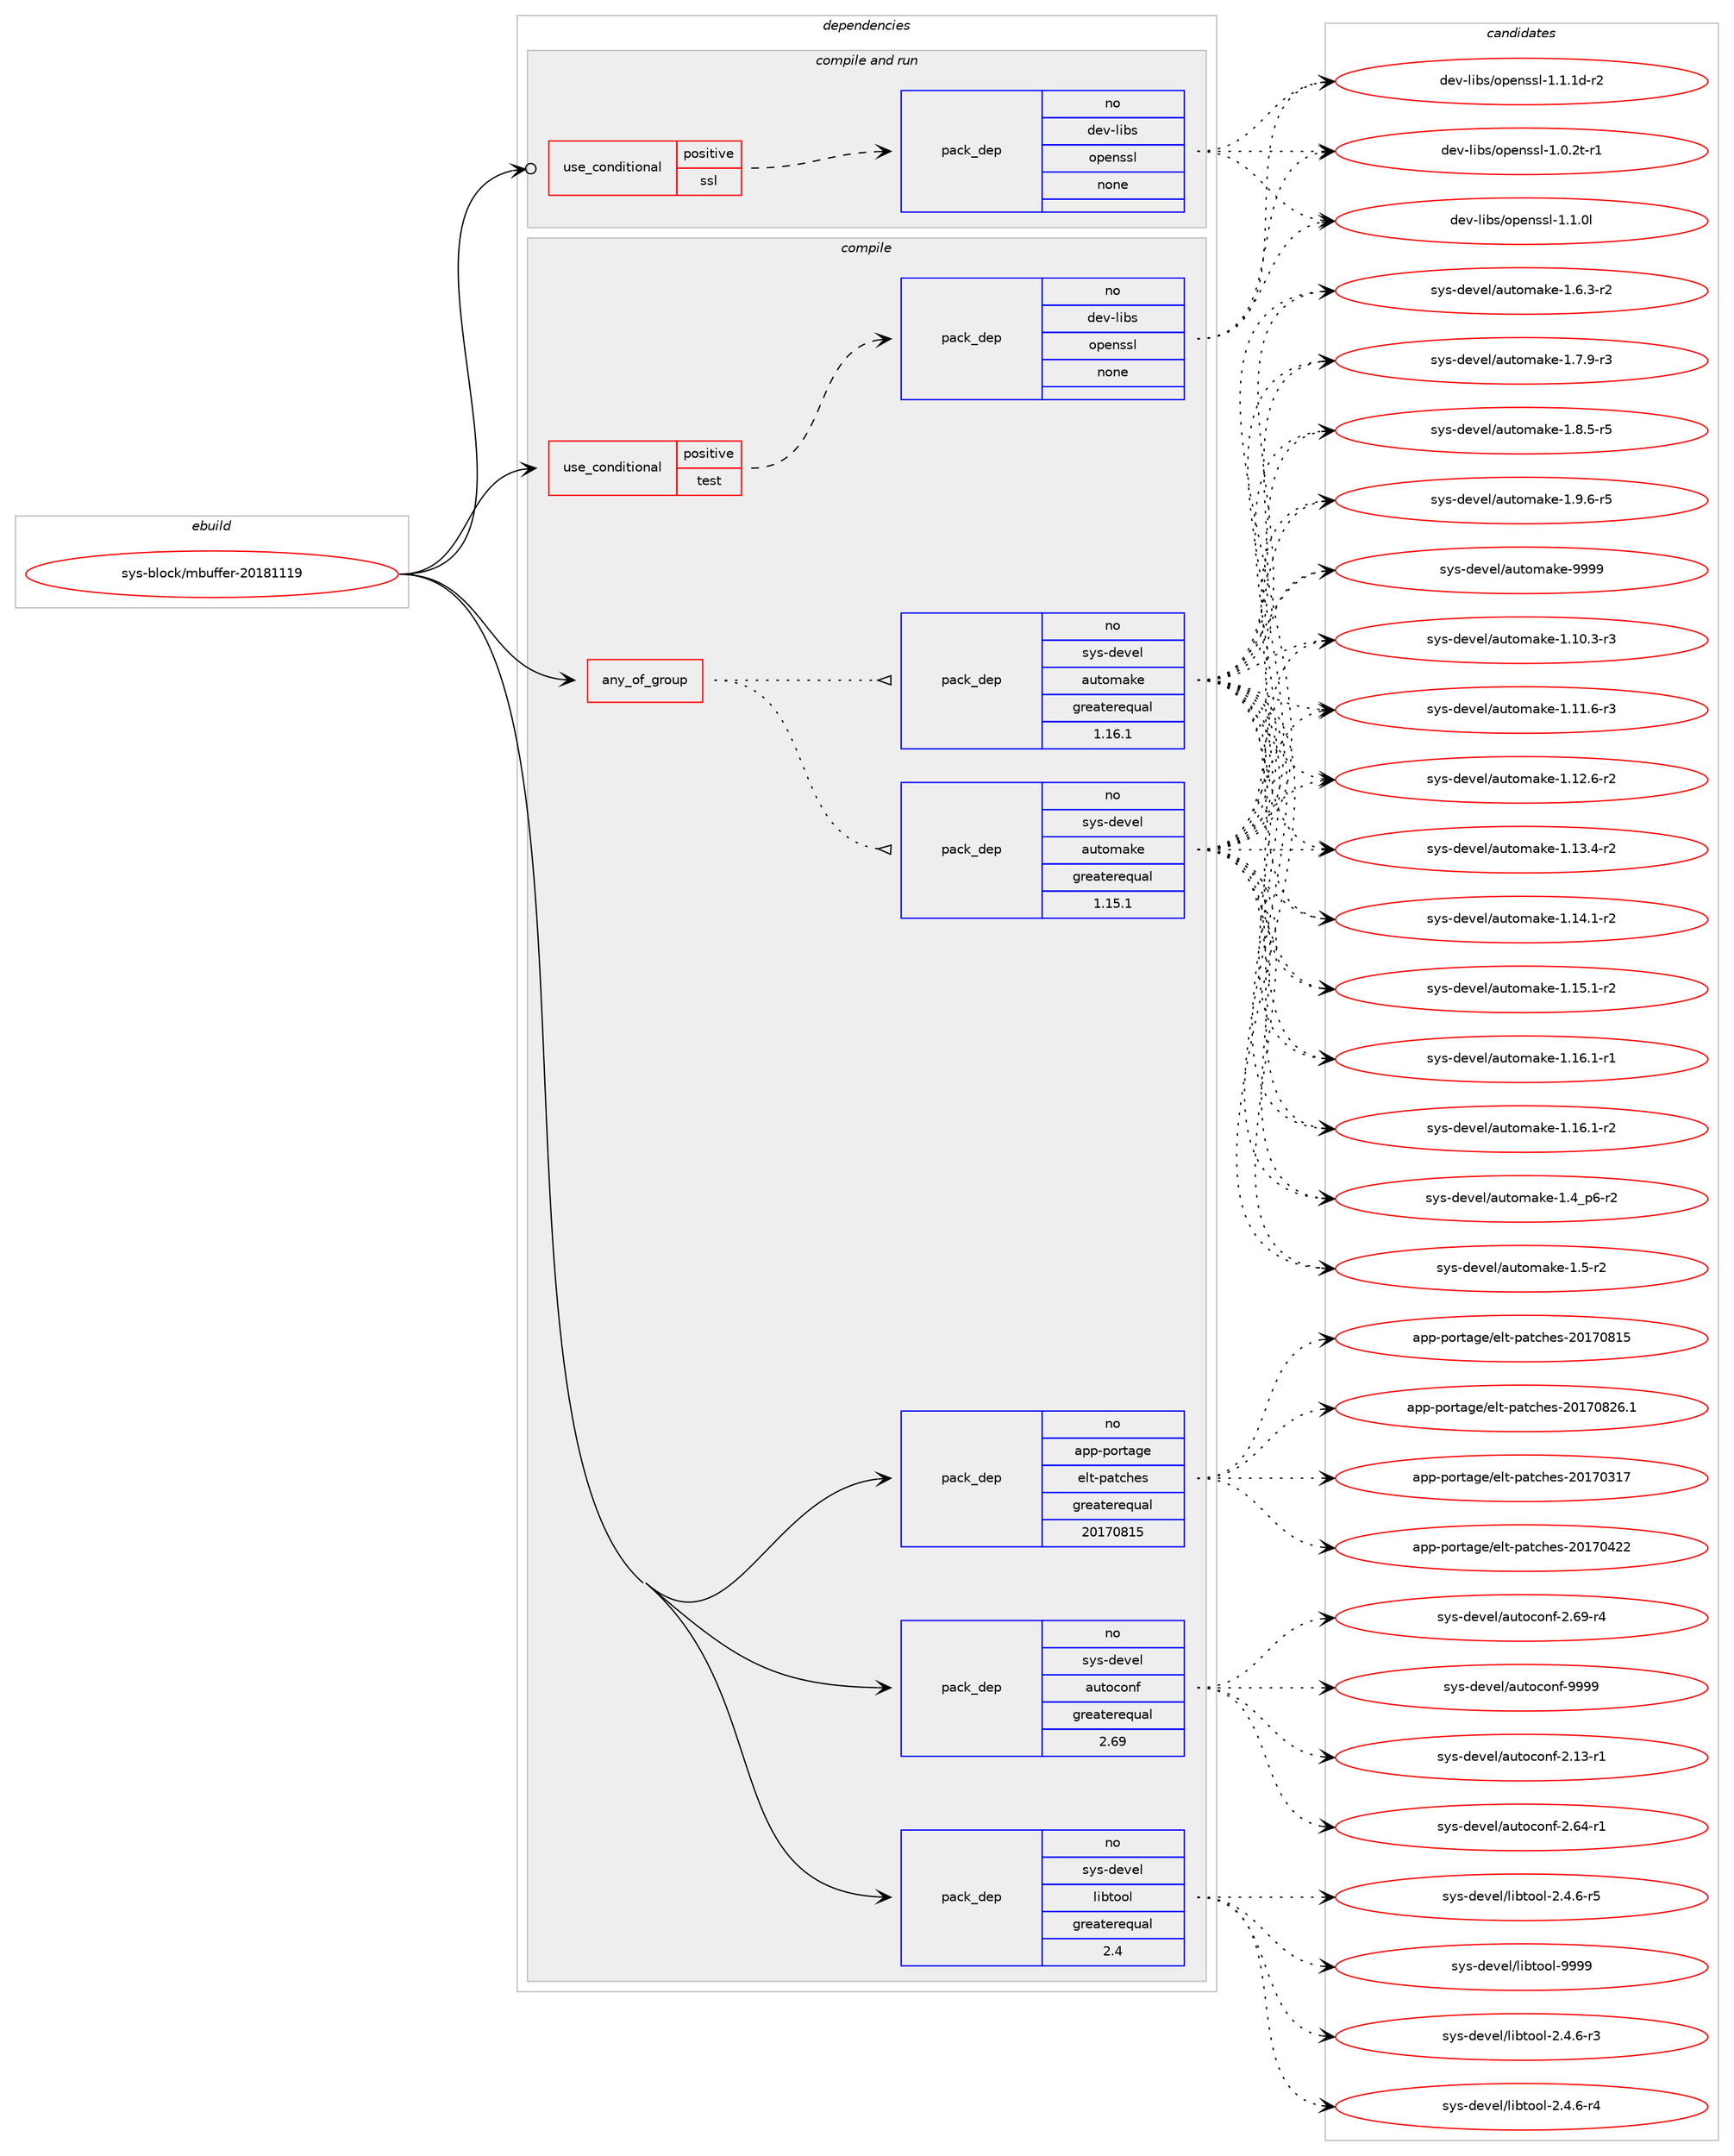 digraph prolog {

# *************
# Graph options
# *************

newrank=true;
concentrate=true;
compound=true;
graph [rankdir=LR,fontname=Helvetica,fontsize=10,ranksep=1.5];#, ranksep=2.5, nodesep=0.2];
edge  [arrowhead=vee];
node  [fontname=Helvetica,fontsize=10];

# **********
# The ebuild
# **********

subgraph cluster_leftcol {
color=gray;
rank=same;
label=<<i>ebuild</i>>;
id [label="sys-block/mbuffer-20181119", color=red, width=4, href="../sys-block/mbuffer-20181119.svg"];
}

# ****************
# The dependencies
# ****************

subgraph cluster_midcol {
color=gray;
label=<<i>dependencies</i>>;
subgraph cluster_compile {
fillcolor="#eeeeee";
style=filled;
label=<<i>compile</i>>;
subgraph any14921 {
dependency881173 [label=<<TABLE BORDER="0" CELLBORDER="1" CELLSPACING="0" CELLPADDING="4"><TR><TD CELLPADDING="10">any_of_group</TD></TR></TABLE>>, shape=none, color=red];subgraph pack653458 {
dependency881174 [label=<<TABLE BORDER="0" CELLBORDER="1" CELLSPACING="0" CELLPADDING="4" WIDTH="220"><TR><TD ROWSPAN="6" CELLPADDING="30">pack_dep</TD></TR><TR><TD WIDTH="110">no</TD></TR><TR><TD>sys-devel</TD></TR><TR><TD>automake</TD></TR><TR><TD>greaterequal</TD></TR><TR><TD>1.16.1</TD></TR></TABLE>>, shape=none, color=blue];
}
dependency881173:e -> dependency881174:w [weight=20,style="dotted",arrowhead="oinv"];
subgraph pack653459 {
dependency881175 [label=<<TABLE BORDER="0" CELLBORDER="1" CELLSPACING="0" CELLPADDING="4" WIDTH="220"><TR><TD ROWSPAN="6" CELLPADDING="30">pack_dep</TD></TR><TR><TD WIDTH="110">no</TD></TR><TR><TD>sys-devel</TD></TR><TR><TD>automake</TD></TR><TR><TD>greaterequal</TD></TR><TR><TD>1.15.1</TD></TR></TABLE>>, shape=none, color=blue];
}
dependency881173:e -> dependency881175:w [weight=20,style="dotted",arrowhead="oinv"];
}
id:e -> dependency881173:w [weight=20,style="solid",arrowhead="vee"];
subgraph cond212271 {
dependency881176 [label=<<TABLE BORDER="0" CELLBORDER="1" CELLSPACING="0" CELLPADDING="4"><TR><TD ROWSPAN="3" CELLPADDING="10">use_conditional</TD></TR><TR><TD>positive</TD></TR><TR><TD>test</TD></TR></TABLE>>, shape=none, color=red];
subgraph pack653460 {
dependency881177 [label=<<TABLE BORDER="0" CELLBORDER="1" CELLSPACING="0" CELLPADDING="4" WIDTH="220"><TR><TD ROWSPAN="6" CELLPADDING="30">pack_dep</TD></TR><TR><TD WIDTH="110">no</TD></TR><TR><TD>dev-libs</TD></TR><TR><TD>openssl</TD></TR><TR><TD>none</TD></TR><TR><TD></TD></TR></TABLE>>, shape=none, color=blue];
}
dependency881176:e -> dependency881177:w [weight=20,style="dashed",arrowhead="vee"];
}
id:e -> dependency881176:w [weight=20,style="solid",arrowhead="vee"];
subgraph pack653461 {
dependency881178 [label=<<TABLE BORDER="0" CELLBORDER="1" CELLSPACING="0" CELLPADDING="4" WIDTH="220"><TR><TD ROWSPAN="6" CELLPADDING="30">pack_dep</TD></TR><TR><TD WIDTH="110">no</TD></TR><TR><TD>app-portage</TD></TR><TR><TD>elt-patches</TD></TR><TR><TD>greaterequal</TD></TR><TR><TD>20170815</TD></TR></TABLE>>, shape=none, color=blue];
}
id:e -> dependency881178:w [weight=20,style="solid",arrowhead="vee"];
subgraph pack653462 {
dependency881179 [label=<<TABLE BORDER="0" CELLBORDER="1" CELLSPACING="0" CELLPADDING="4" WIDTH="220"><TR><TD ROWSPAN="6" CELLPADDING="30">pack_dep</TD></TR><TR><TD WIDTH="110">no</TD></TR><TR><TD>sys-devel</TD></TR><TR><TD>autoconf</TD></TR><TR><TD>greaterequal</TD></TR><TR><TD>2.69</TD></TR></TABLE>>, shape=none, color=blue];
}
id:e -> dependency881179:w [weight=20,style="solid",arrowhead="vee"];
subgraph pack653463 {
dependency881180 [label=<<TABLE BORDER="0" CELLBORDER="1" CELLSPACING="0" CELLPADDING="4" WIDTH="220"><TR><TD ROWSPAN="6" CELLPADDING="30">pack_dep</TD></TR><TR><TD WIDTH="110">no</TD></TR><TR><TD>sys-devel</TD></TR><TR><TD>libtool</TD></TR><TR><TD>greaterequal</TD></TR><TR><TD>2.4</TD></TR></TABLE>>, shape=none, color=blue];
}
id:e -> dependency881180:w [weight=20,style="solid",arrowhead="vee"];
}
subgraph cluster_compileandrun {
fillcolor="#eeeeee";
style=filled;
label=<<i>compile and run</i>>;
subgraph cond212272 {
dependency881181 [label=<<TABLE BORDER="0" CELLBORDER="1" CELLSPACING="0" CELLPADDING="4"><TR><TD ROWSPAN="3" CELLPADDING="10">use_conditional</TD></TR><TR><TD>positive</TD></TR><TR><TD>ssl</TD></TR></TABLE>>, shape=none, color=red];
subgraph pack653464 {
dependency881182 [label=<<TABLE BORDER="0" CELLBORDER="1" CELLSPACING="0" CELLPADDING="4" WIDTH="220"><TR><TD ROWSPAN="6" CELLPADDING="30">pack_dep</TD></TR><TR><TD WIDTH="110">no</TD></TR><TR><TD>dev-libs</TD></TR><TR><TD>openssl</TD></TR><TR><TD>none</TD></TR><TR><TD></TD></TR></TABLE>>, shape=none, color=blue];
}
dependency881181:e -> dependency881182:w [weight=20,style="dashed",arrowhead="vee"];
}
id:e -> dependency881181:w [weight=20,style="solid",arrowhead="odotvee"];
}
subgraph cluster_run {
fillcolor="#eeeeee";
style=filled;
label=<<i>run</i>>;
}
}

# **************
# The candidates
# **************

subgraph cluster_choices {
rank=same;
color=gray;
label=<<i>candidates</i>>;

subgraph choice653458 {
color=black;
nodesep=1;
choice11512111545100101118101108479711711611110997107101454946494846514511451 [label="sys-devel/automake-1.10.3-r3", color=red, width=4,href="../sys-devel/automake-1.10.3-r3.svg"];
choice11512111545100101118101108479711711611110997107101454946494946544511451 [label="sys-devel/automake-1.11.6-r3", color=red, width=4,href="../sys-devel/automake-1.11.6-r3.svg"];
choice11512111545100101118101108479711711611110997107101454946495046544511450 [label="sys-devel/automake-1.12.6-r2", color=red, width=4,href="../sys-devel/automake-1.12.6-r2.svg"];
choice11512111545100101118101108479711711611110997107101454946495146524511450 [label="sys-devel/automake-1.13.4-r2", color=red, width=4,href="../sys-devel/automake-1.13.4-r2.svg"];
choice11512111545100101118101108479711711611110997107101454946495246494511450 [label="sys-devel/automake-1.14.1-r2", color=red, width=4,href="../sys-devel/automake-1.14.1-r2.svg"];
choice11512111545100101118101108479711711611110997107101454946495346494511450 [label="sys-devel/automake-1.15.1-r2", color=red, width=4,href="../sys-devel/automake-1.15.1-r2.svg"];
choice11512111545100101118101108479711711611110997107101454946495446494511449 [label="sys-devel/automake-1.16.1-r1", color=red, width=4,href="../sys-devel/automake-1.16.1-r1.svg"];
choice11512111545100101118101108479711711611110997107101454946495446494511450 [label="sys-devel/automake-1.16.1-r2", color=red, width=4,href="../sys-devel/automake-1.16.1-r2.svg"];
choice115121115451001011181011084797117116111109971071014549465295112544511450 [label="sys-devel/automake-1.4_p6-r2", color=red, width=4,href="../sys-devel/automake-1.4_p6-r2.svg"];
choice11512111545100101118101108479711711611110997107101454946534511450 [label="sys-devel/automake-1.5-r2", color=red, width=4,href="../sys-devel/automake-1.5-r2.svg"];
choice115121115451001011181011084797117116111109971071014549465446514511450 [label="sys-devel/automake-1.6.3-r2", color=red, width=4,href="../sys-devel/automake-1.6.3-r2.svg"];
choice115121115451001011181011084797117116111109971071014549465546574511451 [label="sys-devel/automake-1.7.9-r3", color=red, width=4,href="../sys-devel/automake-1.7.9-r3.svg"];
choice115121115451001011181011084797117116111109971071014549465646534511453 [label="sys-devel/automake-1.8.5-r5", color=red, width=4,href="../sys-devel/automake-1.8.5-r5.svg"];
choice115121115451001011181011084797117116111109971071014549465746544511453 [label="sys-devel/automake-1.9.6-r5", color=red, width=4,href="../sys-devel/automake-1.9.6-r5.svg"];
choice115121115451001011181011084797117116111109971071014557575757 [label="sys-devel/automake-9999", color=red, width=4,href="../sys-devel/automake-9999.svg"];
dependency881174:e -> choice11512111545100101118101108479711711611110997107101454946494846514511451:w [style=dotted,weight="100"];
dependency881174:e -> choice11512111545100101118101108479711711611110997107101454946494946544511451:w [style=dotted,weight="100"];
dependency881174:e -> choice11512111545100101118101108479711711611110997107101454946495046544511450:w [style=dotted,weight="100"];
dependency881174:e -> choice11512111545100101118101108479711711611110997107101454946495146524511450:w [style=dotted,weight="100"];
dependency881174:e -> choice11512111545100101118101108479711711611110997107101454946495246494511450:w [style=dotted,weight="100"];
dependency881174:e -> choice11512111545100101118101108479711711611110997107101454946495346494511450:w [style=dotted,weight="100"];
dependency881174:e -> choice11512111545100101118101108479711711611110997107101454946495446494511449:w [style=dotted,weight="100"];
dependency881174:e -> choice11512111545100101118101108479711711611110997107101454946495446494511450:w [style=dotted,weight="100"];
dependency881174:e -> choice115121115451001011181011084797117116111109971071014549465295112544511450:w [style=dotted,weight="100"];
dependency881174:e -> choice11512111545100101118101108479711711611110997107101454946534511450:w [style=dotted,weight="100"];
dependency881174:e -> choice115121115451001011181011084797117116111109971071014549465446514511450:w [style=dotted,weight="100"];
dependency881174:e -> choice115121115451001011181011084797117116111109971071014549465546574511451:w [style=dotted,weight="100"];
dependency881174:e -> choice115121115451001011181011084797117116111109971071014549465646534511453:w [style=dotted,weight="100"];
dependency881174:e -> choice115121115451001011181011084797117116111109971071014549465746544511453:w [style=dotted,weight="100"];
dependency881174:e -> choice115121115451001011181011084797117116111109971071014557575757:w [style=dotted,weight="100"];
}
subgraph choice653459 {
color=black;
nodesep=1;
choice11512111545100101118101108479711711611110997107101454946494846514511451 [label="sys-devel/automake-1.10.3-r3", color=red, width=4,href="../sys-devel/automake-1.10.3-r3.svg"];
choice11512111545100101118101108479711711611110997107101454946494946544511451 [label="sys-devel/automake-1.11.6-r3", color=red, width=4,href="../sys-devel/automake-1.11.6-r3.svg"];
choice11512111545100101118101108479711711611110997107101454946495046544511450 [label="sys-devel/automake-1.12.6-r2", color=red, width=4,href="../sys-devel/automake-1.12.6-r2.svg"];
choice11512111545100101118101108479711711611110997107101454946495146524511450 [label="sys-devel/automake-1.13.4-r2", color=red, width=4,href="../sys-devel/automake-1.13.4-r2.svg"];
choice11512111545100101118101108479711711611110997107101454946495246494511450 [label="sys-devel/automake-1.14.1-r2", color=red, width=4,href="../sys-devel/automake-1.14.1-r2.svg"];
choice11512111545100101118101108479711711611110997107101454946495346494511450 [label="sys-devel/automake-1.15.1-r2", color=red, width=4,href="../sys-devel/automake-1.15.1-r2.svg"];
choice11512111545100101118101108479711711611110997107101454946495446494511449 [label="sys-devel/automake-1.16.1-r1", color=red, width=4,href="../sys-devel/automake-1.16.1-r1.svg"];
choice11512111545100101118101108479711711611110997107101454946495446494511450 [label="sys-devel/automake-1.16.1-r2", color=red, width=4,href="../sys-devel/automake-1.16.1-r2.svg"];
choice115121115451001011181011084797117116111109971071014549465295112544511450 [label="sys-devel/automake-1.4_p6-r2", color=red, width=4,href="../sys-devel/automake-1.4_p6-r2.svg"];
choice11512111545100101118101108479711711611110997107101454946534511450 [label="sys-devel/automake-1.5-r2", color=red, width=4,href="../sys-devel/automake-1.5-r2.svg"];
choice115121115451001011181011084797117116111109971071014549465446514511450 [label="sys-devel/automake-1.6.3-r2", color=red, width=4,href="../sys-devel/automake-1.6.3-r2.svg"];
choice115121115451001011181011084797117116111109971071014549465546574511451 [label="sys-devel/automake-1.7.9-r3", color=red, width=4,href="../sys-devel/automake-1.7.9-r3.svg"];
choice115121115451001011181011084797117116111109971071014549465646534511453 [label="sys-devel/automake-1.8.5-r5", color=red, width=4,href="../sys-devel/automake-1.8.5-r5.svg"];
choice115121115451001011181011084797117116111109971071014549465746544511453 [label="sys-devel/automake-1.9.6-r5", color=red, width=4,href="../sys-devel/automake-1.9.6-r5.svg"];
choice115121115451001011181011084797117116111109971071014557575757 [label="sys-devel/automake-9999", color=red, width=4,href="../sys-devel/automake-9999.svg"];
dependency881175:e -> choice11512111545100101118101108479711711611110997107101454946494846514511451:w [style=dotted,weight="100"];
dependency881175:e -> choice11512111545100101118101108479711711611110997107101454946494946544511451:w [style=dotted,weight="100"];
dependency881175:e -> choice11512111545100101118101108479711711611110997107101454946495046544511450:w [style=dotted,weight="100"];
dependency881175:e -> choice11512111545100101118101108479711711611110997107101454946495146524511450:w [style=dotted,weight="100"];
dependency881175:e -> choice11512111545100101118101108479711711611110997107101454946495246494511450:w [style=dotted,weight="100"];
dependency881175:e -> choice11512111545100101118101108479711711611110997107101454946495346494511450:w [style=dotted,weight="100"];
dependency881175:e -> choice11512111545100101118101108479711711611110997107101454946495446494511449:w [style=dotted,weight="100"];
dependency881175:e -> choice11512111545100101118101108479711711611110997107101454946495446494511450:w [style=dotted,weight="100"];
dependency881175:e -> choice115121115451001011181011084797117116111109971071014549465295112544511450:w [style=dotted,weight="100"];
dependency881175:e -> choice11512111545100101118101108479711711611110997107101454946534511450:w [style=dotted,weight="100"];
dependency881175:e -> choice115121115451001011181011084797117116111109971071014549465446514511450:w [style=dotted,weight="100"];
dependency881175:e -> choice115121115451001011181011084797117116111109971071014549465546574511451:w [style=dotted,weight="100"];
dependency881175:e -> choice115121115451001011181011084797117116111109971071014549465646534511453:w [style=dotted,weight="100"];
dependency881175:e -> choice115121115451001011181011084797117116111109971071014549465746544511453:w [style=dotted,weight="100"];
dependency881175:e -> choice115121115451001011181011084797117116111109971071014557575757:w [style=dotted,weight="100"];
}
subgraph choice653460 {
color=black;
nodesep=1;
choice1001011184510810598115471111121011101151151084549464846501164511449 [label="dev-libs/openssl-1.0.2t-r1", color=red, width=4,href="../dev-libs/openssl-1.0.2t-r1.svg"];
choice100101118451081059811547111112101110115115108454946494648108 [label="dev-libs/openssl-1.1.0l", color=red, width=4,href="../dev-libs/openssl-1.1.0l.svg"];
choice1001011184510810598115471111121011101151151084549464946491004511450 [label="dev-libs/openssl-1.1.1d-r2", color=red, width=4,href="../dev-libs/openssl-1.1.1d-r2.svg"];
dependency881177:e -> choice1001011184510810598115471111121011101151151084549464846501164511449:w [style=dotted,weight="100"];
dependency881177:e -> choice100101118451081059811547111112101110115115108454946494648108:w [style=dotted,weight="100"];
dependency881177:e -> choice1001011184510810598115471111121011101151151084549464946491004511450:w [style=dotted,weight="100"];
}
subgraph choice653461 {
color=black;
nodesep=1;
choice97112112451121111141169710310147101108116451129711699104101115455048495548514955 [label="app-portage/elt-patches-20170317", color=red, width=4,href="../app-portage/elt-patches-20170317.svg"];
choice97112112451121111141169710310147101108116451129711699104101115455048495548525050 [label="app-portage/elt-patches-20170422", color=red, width=4,href="../app-portage/elt-patches-20170422.svg"];
choice97112112451121111141169710310147101108116451129711699104101115455048495548564953 [label="app-portage/elt-patches-20170815", color=red, width=4,href="../app-portage/elt-patches-20170815.svg"];
choice971121124511211111411697103101471011081164511297116991041011154550484955485650544649 [label="app-portage/elt-patches-20170826.1", color=red, width=4,href="../app-portage/elt-patches-20170826.1.svg"];
dependency881178:e -> choice97112112451121111141169710310147101108116451129711699104101115455048495548514955:w [style=dotted,weight="100"];
dependency881178:e -> choice97112112451121111141169710310147101108116451129711699104101115455048495548525050:w [style=dotted,weight="100"];
dependency881178:e -> choice97112112451121111141169710310147101108116451129711699104101115455048495548564953:w [style=dotted,weight="100"];
dependency881178:e -> choice971121124511211111411697103101471011081164511297116991041011154550484955485650544649:w [style=dotted,weight="100"];
}
subgraph choice653462 {
color=black;
nodesep=1;
choice1151211154510010111810110847971171161119911111010245504649514511449 [label="sys-devel/autoconf-2.13-r1", color=red, width=4,href="../sys-devel/autoconf-2.13-r1.svg"];
choice1151211154510010111810110847971171161119911111010245504654524511449 [label="sys-devel/autoconf-2.64-r1", color=red, width=4,href="../sys-devel/autoconf-2.64-r1.svg"];
choice1151211154510010111810110847971171161119911111010245504654574511452 [label="sys-devel/autoconf-2.69-r4", color=red, width=4,href="../sys-devel/autoconf-2.69-r4.svg"];
choice115121115451001011181011084797117116111991111101024557575757 [label="sys-devel/autoconf-9999", color=red, width=4,href="../sys-devel/autoconf-9999.svg"];
dependency881179:e -> choice1151211154510010111810110847971171161119911111010245504649514511449:w [style=dotted,weight="100"];
dependency881179:e -> choice1151211154510010111810110847971171161119911111010245504654524511449:w [style=dotted,weight="100"];
dependency881179:e -> choice1151211154510010111810110847971171161119911111010245504654574511452:w [style=dotted,weight="100"];
dependency881179:e -> choice115121115451001011181011084797117116111991111101024557575757:w [style=dotted,weight="100"];
}
subgraph choice653463 {
color=black;
nodesep=1;
choice1151211154510010111810110847108105981161111111084550465246544511451 [label="sys-devel/libtool-2.4.6-r3", color=red, width=4,href="../sys-devel/libtool-2.4.6-r3.svg"];
choice1151211154510010111810110847108105981161111111084550465246544511452 [label="sys-devel/libtool-2.4.6-r4", color=red, width=4,href="../sys-devel/libtool-2.4.6-r4.svg"];
choice1151211154510010111810110847108105981161111111084550465246544511453 [label="sys-devel/libtool-2.4.6-r5", color=red, width=4,href="../sys-devel/libtool-2.4.6-r5.svg"];
choice1151211154510010111810110847108105981161111111084557575757 [label="sys-devel/libtool-9999", color=red, width=4,href="../sys-devel/libtool-9999.svg"];
dependency881180:e -> choice1151211154510010111810110847108105981161111111084550465246544511451:w [style=dotted,weight="100"];
dependency881180:e -> choice1151211154510010111810110847108105981161111111084550465246544511452:w [style=dotted,weight="100"];
dependency881180:e -> choice1151211154510010111810110847108105981161111111084550465246544511453:w [style=dotted,weight="100"];
dependency881180:e -> choice1151211154510010111810110847108105981161111111084557575757:w [style=dotted,weight="100"];
}
subgraph choice653464 {
color=black;
nodesep=1;
choice1001011184510810598115471111121011101151151084549464846501164511449 [label="dev-libs/openssl-1.0.2t-r1", color=red, width=4,href="../dev-libs/openssl-1.0.2t-r1.svg"];
choice100101118451081059811547111112101110115115108454946494648108 [label="dev-libs/openssl-1.1.0l", color=red, width=4,href="../dev-libs/openssl-1.1.0l.svg"];
choice1001011184510810598115471111121011101151151084549464946491004511450 [label="dev-libs/openssl-1.1.1d-r2", color=red, width=4,href="../dev-libs/openssl-1.1.1d-r2.svg"];
dependency881182:e -> choice1001011184510810598115471111121011101151151084549464846501164511449:w [style=dotted,weight="100"];
dependency881182:e -> choice100101118451081059811547111112101110115115108454946494648108:w [style=dotted,weight="100"];
dependency881182:e -> choice1001011184510810598115471111121011101151151084549464946491004511450:w [style=dotted,weight="100"];
}
}

}
